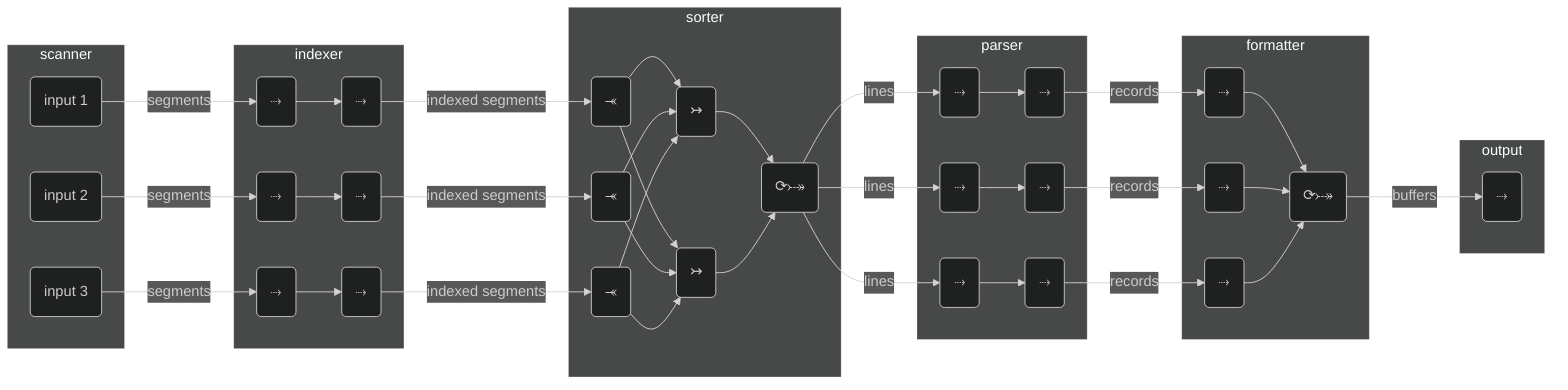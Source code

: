 %%{init: { "theme": "dark" } }%%

graph LR

subgraph scanner
    sci1(input 1) 
    sci2(input 2)
    sci3(input 3)
end

sci1 --> |segments| ii1
sci2 --> |segments| ii2
sci3 --> |segments| ii3

subgraph indexer
    ii1("⤑") --> io1("⤑")
    ii2("⤑") --> io2("⤑")
    ii3("⤑") --> io3("⤑")
end

io1 --> |indexed segments| soi1
io2 --> |indexed segments| soi2
io3 --> |indexed segments| soi3


subgraph sorter
    soi1("⤛") & soi2("⤛") & soi3("⤛") --> som1("↣") & som2("↣") --> soo("⟳⤐")
end

soo --> |lines| pi1
soo --> |lines| pi2
soo --> |lines| pi3

subgraph parser
    pi1("⤑") --> po1("⤑") 
    pi2("⤑") --> po2("⤑") 
    pi3("⤑") --> po3("⤑") 
end


po1 --> |records| fi1
po2 --> |records| fi2
po3 --> |records| fi3

subgraph formatter
    fi1("⤑") & fi2("⤑") & fi3("⤑") --> fo("⟳⤐")
end

fo --> |buffers| o

subgraph output
    o("⤑")
end